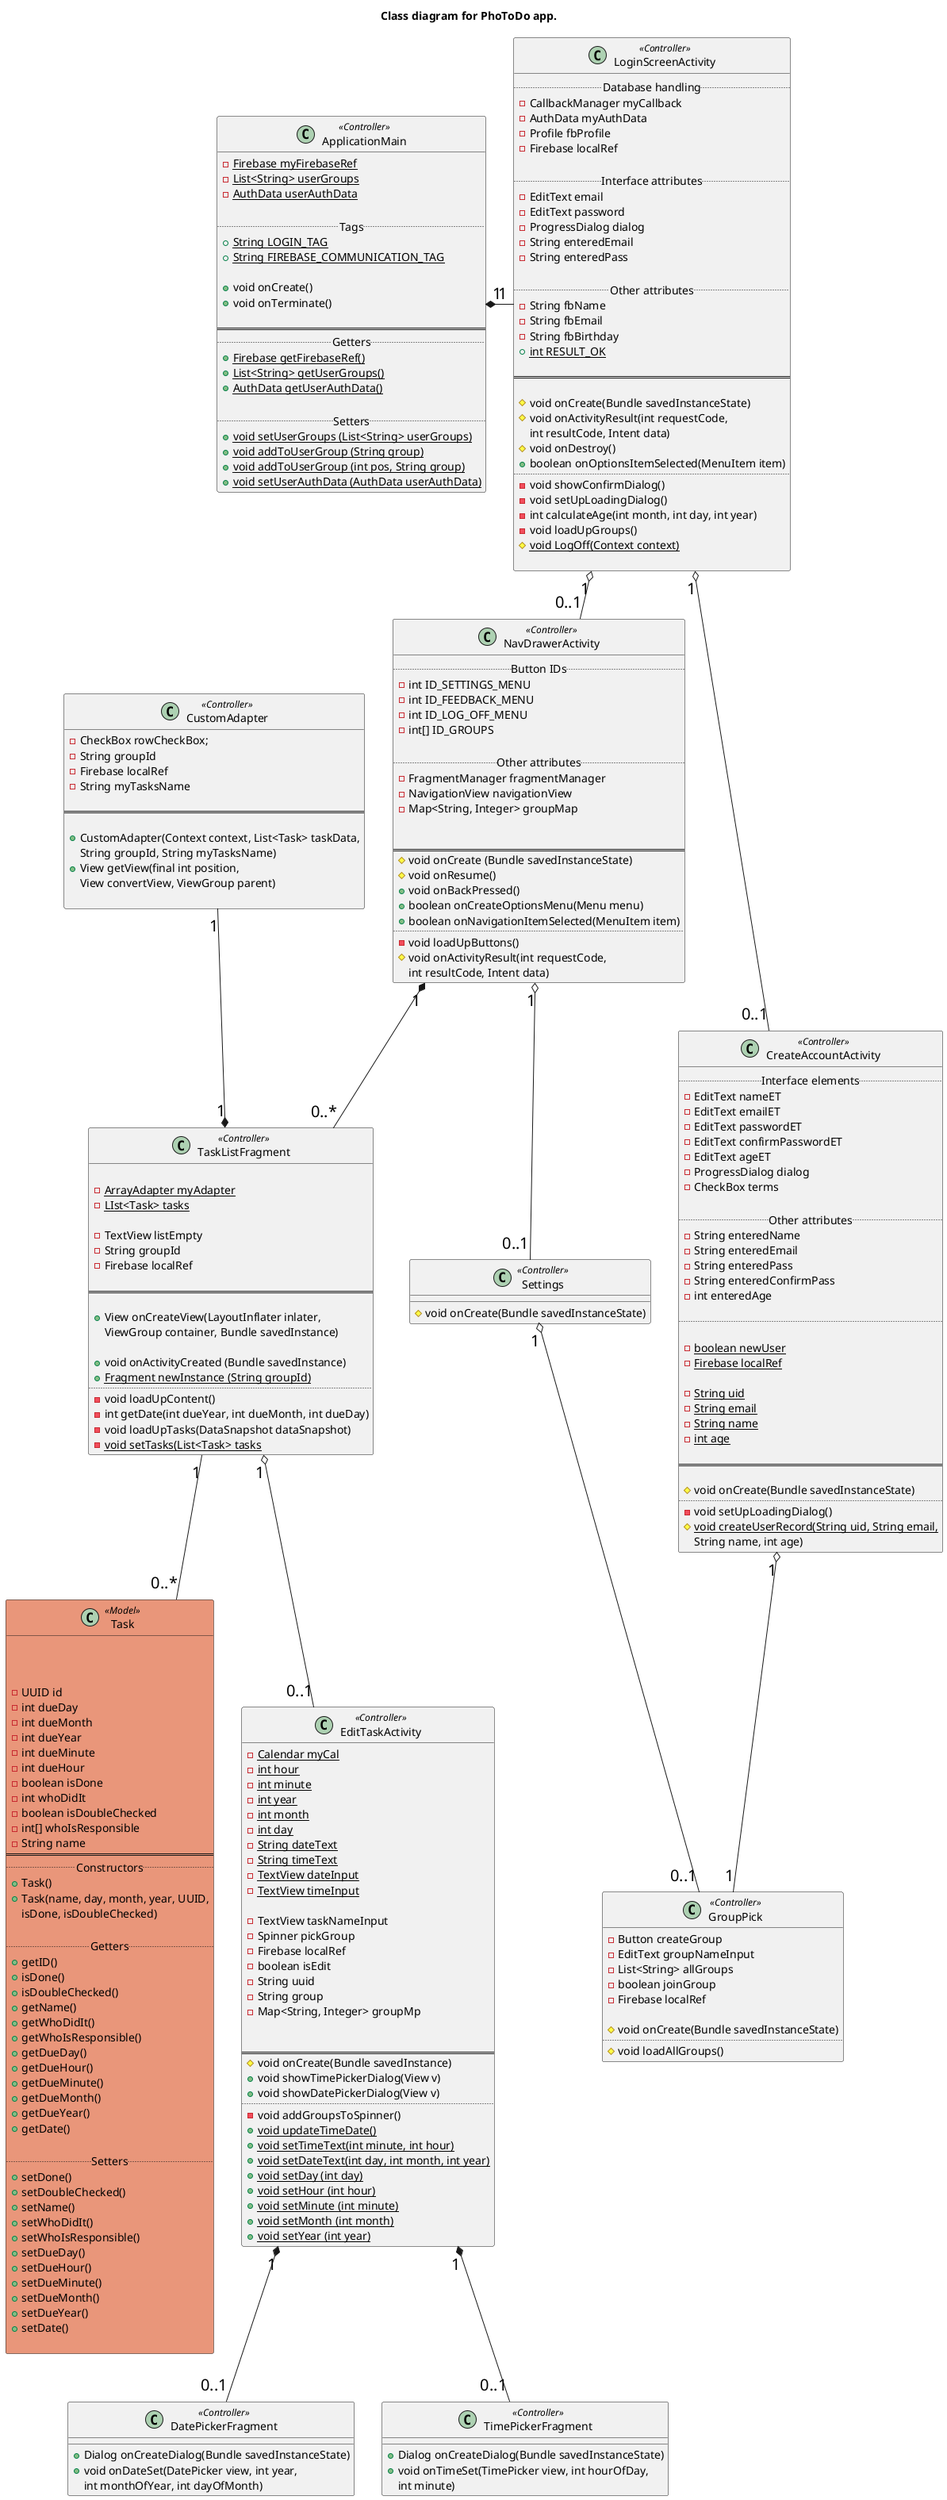 @startuml

title Class diagram for <b>PhoToDo</b> app.

skinparam classArrowFontSize 20
skinparam classBackgroundColor<<Model>> DarkSalmon

class "Task" as task<<Model>>{



-UUID id
-int dueDay
-int dueMonth
-int dueYear
-int dueMinute
-int dueHour
-boolean isDone
-int whoDidIt
-boolean isDoubleChecked
-int[] whoIsResponsible
-String name
==
..Constructors..
+Task()
+Task(name, day, month, year, UUID,
isDone, isDoubleChecked)

..Getters..
+getID()
+isDone()
+isDoubleChecked()
+getName()
+getWhoDidIt()
+getWhoIsResponsible()
+getDueDay()
+getDueHour()
+getDueMinute()
+getDueMonth()
+getDueYear()
+getDate()

..Setters..
+setDone()
+setDoubleChecked()
+setName()
+setWhoDidIt()
+setWhoIsResponsible()
+setDueDay()
+setDueHour()
+setDueMinute()
+setDueMonth()
+setDueYear()
+setDate()

}

class "EditTaskActivity" as edit<<Controller>>{
- {static} Calendar myCal
- {static} int hour
- {static} int minute
- {static} int year
- {static} int month
- {static} int day
- {static} String dateText
- {static} String timeText
- {static} TextView dateInput
- {static} TextView timeInput

- TextView taskNameInput
- Spinner pickGroup
- Firebase localRef
- boolean isEdit
- String uuid
- String group
- Map<String, Integer> groupMp


==
# void onCreate(Bundle savedInstance)
+ void showTimePickerDialog(View v)
+ void showDatePickerDialog(View v)
..
- void addGroupsToSpinner()
+ {static} void updateTimeDate()
+ {static} void setTimeText(int minute, int hour)
+ {static} void setDateText(int day, int month, int year)
+ {static} void setDay (int day)
+ {static} void setHour (int hour)
+ {static} void setMinute (int minute)
+ {static} void setMonth (int month)
+ {static} void setYear (int year)
}


class "TaskListFragment" as taskList<<Controller>>{

- {static} ArrayAdapter myAdapter
- {static} LIst<Task> tasks

- TextView listEmpty
- String groupId
- Firebase localRef

==

+ View onCreateView(LayoutInflater inlater,
ViewGroup container, Bundle savedInstance)

+ void onActivityCreated (Bundle savedInstance)
+ {static} Fragment newInstance (String groupId)
..
- void loadUpContent()
- int getDate(int dueYear, int dueMonth, int dueDay)
- void loadUpTasks(DataSnapshot dataSnapshot)
- {static} void setTasks(List<Task> tasks
}

class "CustomAdapter" as adapter<<Controller>>{
- CheckBox rowCheckBox;
- String groupId
- Firebase localRef
- String myTasksName

==

+ CustomAdapter(Context context, List<Task> taskData,
 String groupId, String myTasksName)
+ View getView(final int position,
View convertView, ViewGroup parent)

}

class "NavDrawerActivity" as navDraw<<Controller>> {
..Button IDs..
- int ID_SETTINGS_MENU
- int ID_FEEDBACK_MENU
- int ID_LOG_OFF_MENU
- int[] ID_GROUPS

..Other attributes..
- FragmentManager fragmentManager
- NavigationView navigationView
- Map<String, Integer> groupMap


==
# void onCreate (Bundle savedInstanceState)
# void onResume()
+ void onBackPressed()
+ boolean onCreateOptionsMenu(Menu menu)
+ boolean onNavigationItemSelected(MenuItem item)
..
- void loadUpButtons()
# void onActivityResult(int requestCode,
 int resultCode, Intent data)
}

class "DatePickerFragment" as datePick<<Controller>> {
+ Dialog onCreateDialog(Bundle savedInstanceState)
+ void onDateSet(DatePicker view, int year,
int monthOfYear, int dayOfMonth)
}

class "TimePickerFragment" as timePick<<Controller>> {
+ Dialog onCreateDialog(Bundle savedInstanceState)
+ void onTimeSet(TimePicker view, int hourOfDay,
 int minute)
}

class "ApplicationMain" as appMain<<Controller>>{
- {static} Firebase myFirebaseRef
- {static} List<String> userGroups
- {static} AuthData userAuthData

..Tags..
+ {static} String LOGIN_TAG
+ {static} String FIREBASE_COMMUNICATION_TAG

+ void onCreate()
+ void onTerminate()

==
..Getters..
+ {static} Firebase getFirebaseRef()
+ {static} List<String> getUserGroups()
+ {static} AuthData getUserAuthData()

..Setters..
+ {static} void setUserGroups (List<String> userGroups)
+ {static} void addToUserGroup (String group)
+ {static} void addToUserGroup (int pos, String group)
+ {static} void setUserAuthData (AuthData userAuthData)
}

class "LoginScreenActivity" as login<<Controller>>{
..Database handling..
- CallbackManager myCallback
- AuthData myAuthData
- Profile fbProfile
- Firebase localRef

..Interface attributes..
- EditText email
- EditText password
- ProgressDialog dialog
- String enteredEmail
- String enteredPass

..Other attributes..
- String fbName
- String fbEmail
- String fbBirthday
+ {static} int RESULT_OK

==

# void onCreate(Bundle savedInstanceState)
# void onActivityResult(int requestCode,
int resultCode, Intent data)
# void onDestroy()
+ boolean onOptionsItemSelected(MenuItem item)
..
- void showConfirmDialog()
- void setUpLoadingDialog()
- int calculateAge(int month, int day, int year)
- void loadUpGroups()
# {static} void LogOff(Context context)

}

class "CreateAccountActivity" as createAcc<<Controller>>{
..Interface elements..
- EditText nameET
- EditText emailET
- EditText passwordET
- EditText confirmPasswordET
- EditText ageET
- ProgressDialog dialog
- CheckBox terms

..Other attributes..
- String enteredName
- String enteredEmail
- String enteredPass
- String enteredConfirmPass
- int enteredAge

..

- {static} boolean newUser
- {static} Firebase localRef

- {static} String uid
- {static} String email
- {static} String name
- {static} int age

==

# void onCreate(Bundle savedInstanceState)
..
- void setUpLoadingDialog()
# {static} void createUserRecord(String uid, String email,
 String name, int age)
}

class "GroupPick" as group<<Controller>> {
- Button createGroup
- EditText groupNameInput
- List<String> allGroups
- boolean joinGroup
- Firebase localRef

# void onCreate(Bundle savedInstanceState)
..
# void loadAllGroups()
}

class "Settings" as settings<<Controller>> {
# void onCreate(Bundle savedInstanceState)
}


appMain "1" *-right- "1" login
login "1" o-- "0..1" createAcc
login "1" o-- "0..1" navDraw
navDraw "1" *-- "0..*" taskList
taskList "1" -- "0..*" task
taskList "1" o-- "0..1" edit
taskList "1" *-up- "1" adapter
edit "1" *-- "0..1" datePick
edit "1" *-- "0..1" timePick
createAcc "1" o-- "1" group
navDraw "1" o-- "0..1" settings
settings "1" o--"0..1"  group

@enduml